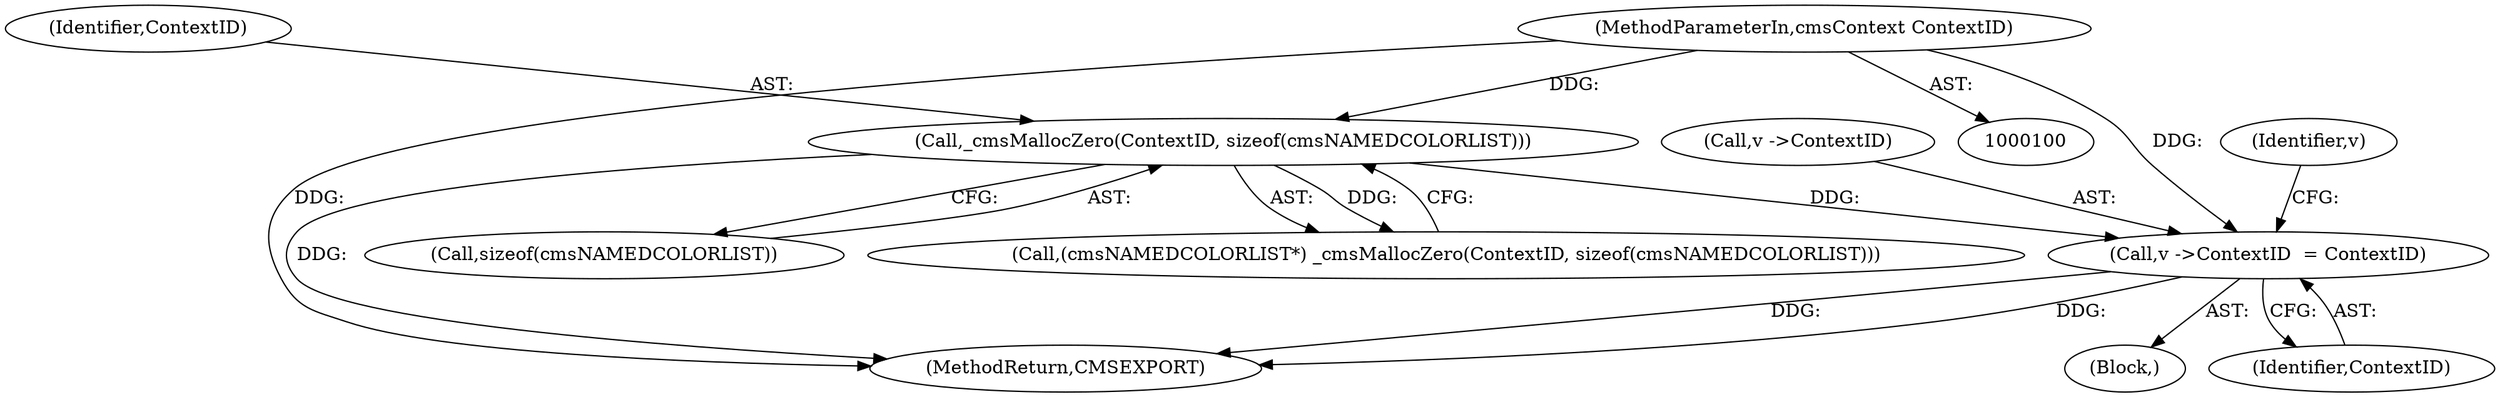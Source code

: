 digraph "0_Little-CMS_91c2db7f2559be504211b283bc3a2c631d6f06d9@pointer" {
"1000132" [label="(Call,v ->ContextID  = ContextID)"];
"1000112" [label="(Call,_cmsMallocZero(ContextID, sizeof(cmsNAMEDCOLORLIST)))"];
"1000101" [label="(MethodParameterIn,cmsContext ContextID)"];
"1000110" [label="(Call,(cmsNAMEDCOLORLIST*) _cmsMallocZero(ContextID, sizeof(cmsNAMEDCOLORLIST)))"];
"1000183" [label="(MethodReturn,CMSEXPORT)"];
"1000114" [label="(Call,sizeof(cmsNAMEDCOLORLIST))"];
"1000133" [label="(Call,v ->ContextID)"];
"1000106" [label="(Block,)"];
"1000140" [label="(Identifier,v)"];
"1000112" [label="(Call,_cmsMallocZero(ContextID, sizeof(cmsNAMEDCOLORLIST)))"];
"1000101" [label="(MethodParameterIn,cmsContext ContextID)"];
"1000132" [label="(Call,v ->ContextID  = ContextID)"];
"1000136" [label="(Identifier,ContextID)"];
"1000113" [label="(Identifier,ContextID)"];
"1000132" -> "1000106"  [label="AST: "];
"1000132" -> "1000136"  [label="CFG: "];
"1000133" -> "1000132"  [label="AST: "];
"1000136" -> "1000132"  [label="AST: "];
"1000140" -> "1000132"  [label="CFG: "];
"1000132" -> "1000183"  [label="DDG: "];
"1000132" -> "1000183"  [label="DDG: "];
"1000112" -> "1000132"  [label="DDG: "];
"1000101" -> "1000132"  [label="DDG: "];
"1000112" -> "1000110"  [label="AST: "];
"1000112" -> "1000114"  [label="CFG: "];
"1000113" -> "1000112"  [label="AST: "];
"1000114" -> "1000112"  [label="AST: "];
"1000110" -> "1000112"  [label="CFG: "];
"1000112" -> "1000183"  [label="DDG: "];
"1000112" -> "1000110"  [label="DDG: "];
"1000101" -> "1000112"  [label="DDG: "];
"1000101" -> "1000100"  [label="AST: "];
"1000101" -> "1000183"  [label="DDG: "];
}
